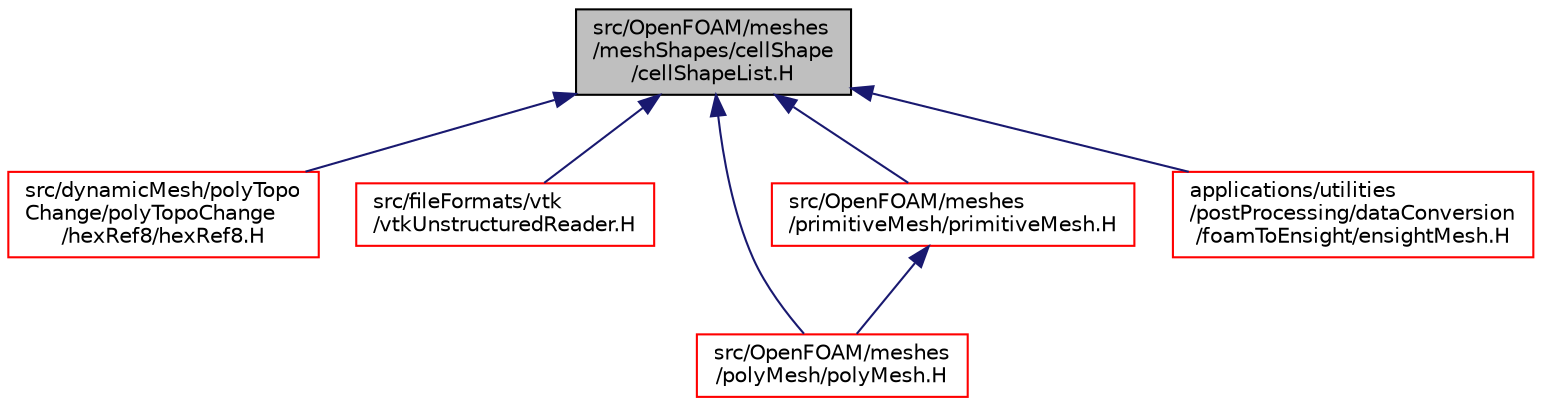 digraph "src/OpenFOAM/meshes/meshShapes/cellShape/cellShapeList.H"
{
  bgcolor="transparent";
  edge [fontname="Helvetica",fontsize="10",labelfontname="Helvetica",labelfontsize="10"];
  node [fontname="Helvetica",fontsize="10",shape=record];
  Node170 [label="src/OpenFOAM/meshes\l/meshShapes/cellShape\l/cellShapeList.H",height=0.2,width=0.4,color="black", fillcolor="grey75", style="filled", fontcolor="black"];
  Node170 -> Node171 [dir="back",color="midnightblue",fontsize="10",style="solid",fontname="Helvetica"];
  Node171 [label="src/dynamicMesh/polyTopo\lChange/polyTopoChange\l/hexRef8/hexRef8.H",height=0.2,width=0.4,color="red",URL="$a00755.html"];
  Node170 -> Node215 [dir="back",color="midnightblue",fontsize="10",style="solid",fontname="Helvetica"];
  Node215 [label="src/fileFormats/vtk\l/vtkUnstructuredReader.H",height=0.2,width=0.4,color="red",URL="$a01211.html"];
  Node170 -> Node220 [dir="back",color="midnightblue",fontsize="10",style="solid",fontname="Helvetica"];
  Node220 [label="src/OpenFOAM/meshes\l/polyMesh/polyMesh.H",height=0.2,width=0.4,color="red",URL="$a12398.html"];
  Node170 -> Node2707 [dir="back",color="midnightblue",fontsize="10",style="solid",fontname="Helvetica"];
  Node2707 [label="src/OpenFOAM/meshes\l/primitiveMesh/primitiveMesh.H",height=0.2,width=0.4,color="red",URL="$a12650.html"];
  Node2707 -> Node220 [dir="back",color="midnightblue",fontsize="10",style="solid",fontname="Helvetica"];
  Node170 -> Node2757 [dir="back",color="midnightblue",fontsize="10",style="solid",fontname="Helvetica"];
  Node2757 [label="applications/utilities\l/postProcessing/dataConversion\l/foamToEnsight/ensightMesh.H",height=0.2,width=0.4,color="red",URL="$a19283.html"];
}
